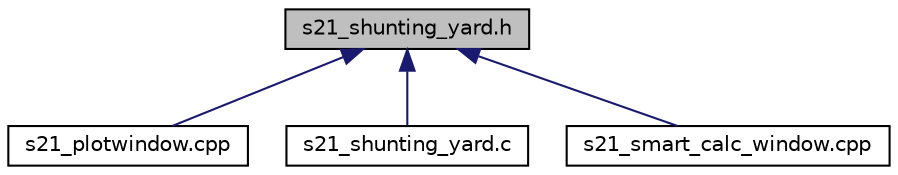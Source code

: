 digraph "s21_shunting_yard.h"
{
 // LATEX_PDF_SIZE
  edge [fontname="Helvetica",fontsize="10",labelfontname="Helvetica",labelfontsize="10"];
  node [fontname="Helvetica",fontsize="10",shape=record];
  Node1 [label="s21_shunting_yard.h",height=0.2,width=0.4,color="black", fillcolor="grey75", style="filled", fontcolor="black",tooltip=" "];
  Node1 -> Node2 [dir="back",color="midnightblue",fontsize="10",style="solid",fontname="Helvetica"];
  Node2 [label="s21_plotwindow.cpp",height=0.2,width=0.4,color="black", fillcolor="white", style="filled",URL="$s21__plotwindow_8cpp.html",tooltip=" "];
  Node1 -> Node3 [dir="back",color="midnightblue",fontsize="10",style="solid",fontname="Helvetica"];
  Node3 [label="s21_shunting_yard.c",height=0.2,width=0.4,color="black", fillcolor="white", style="filled",URL="$s21__shunting__yard_8c.html",tooltip=" "];
  Node1 -> Node4 [dir="back",color="midnightblue",fontsize="10",style="solid",fontname="Helvetica"];
  Node4 [label="s21_smart_calc_window.cpp",height=0.2,width=0.4,color="black", fillcolor="white", style="filled",URL="$s21__smart__calc__window_8cpp.html",tooltip=" "];
}

